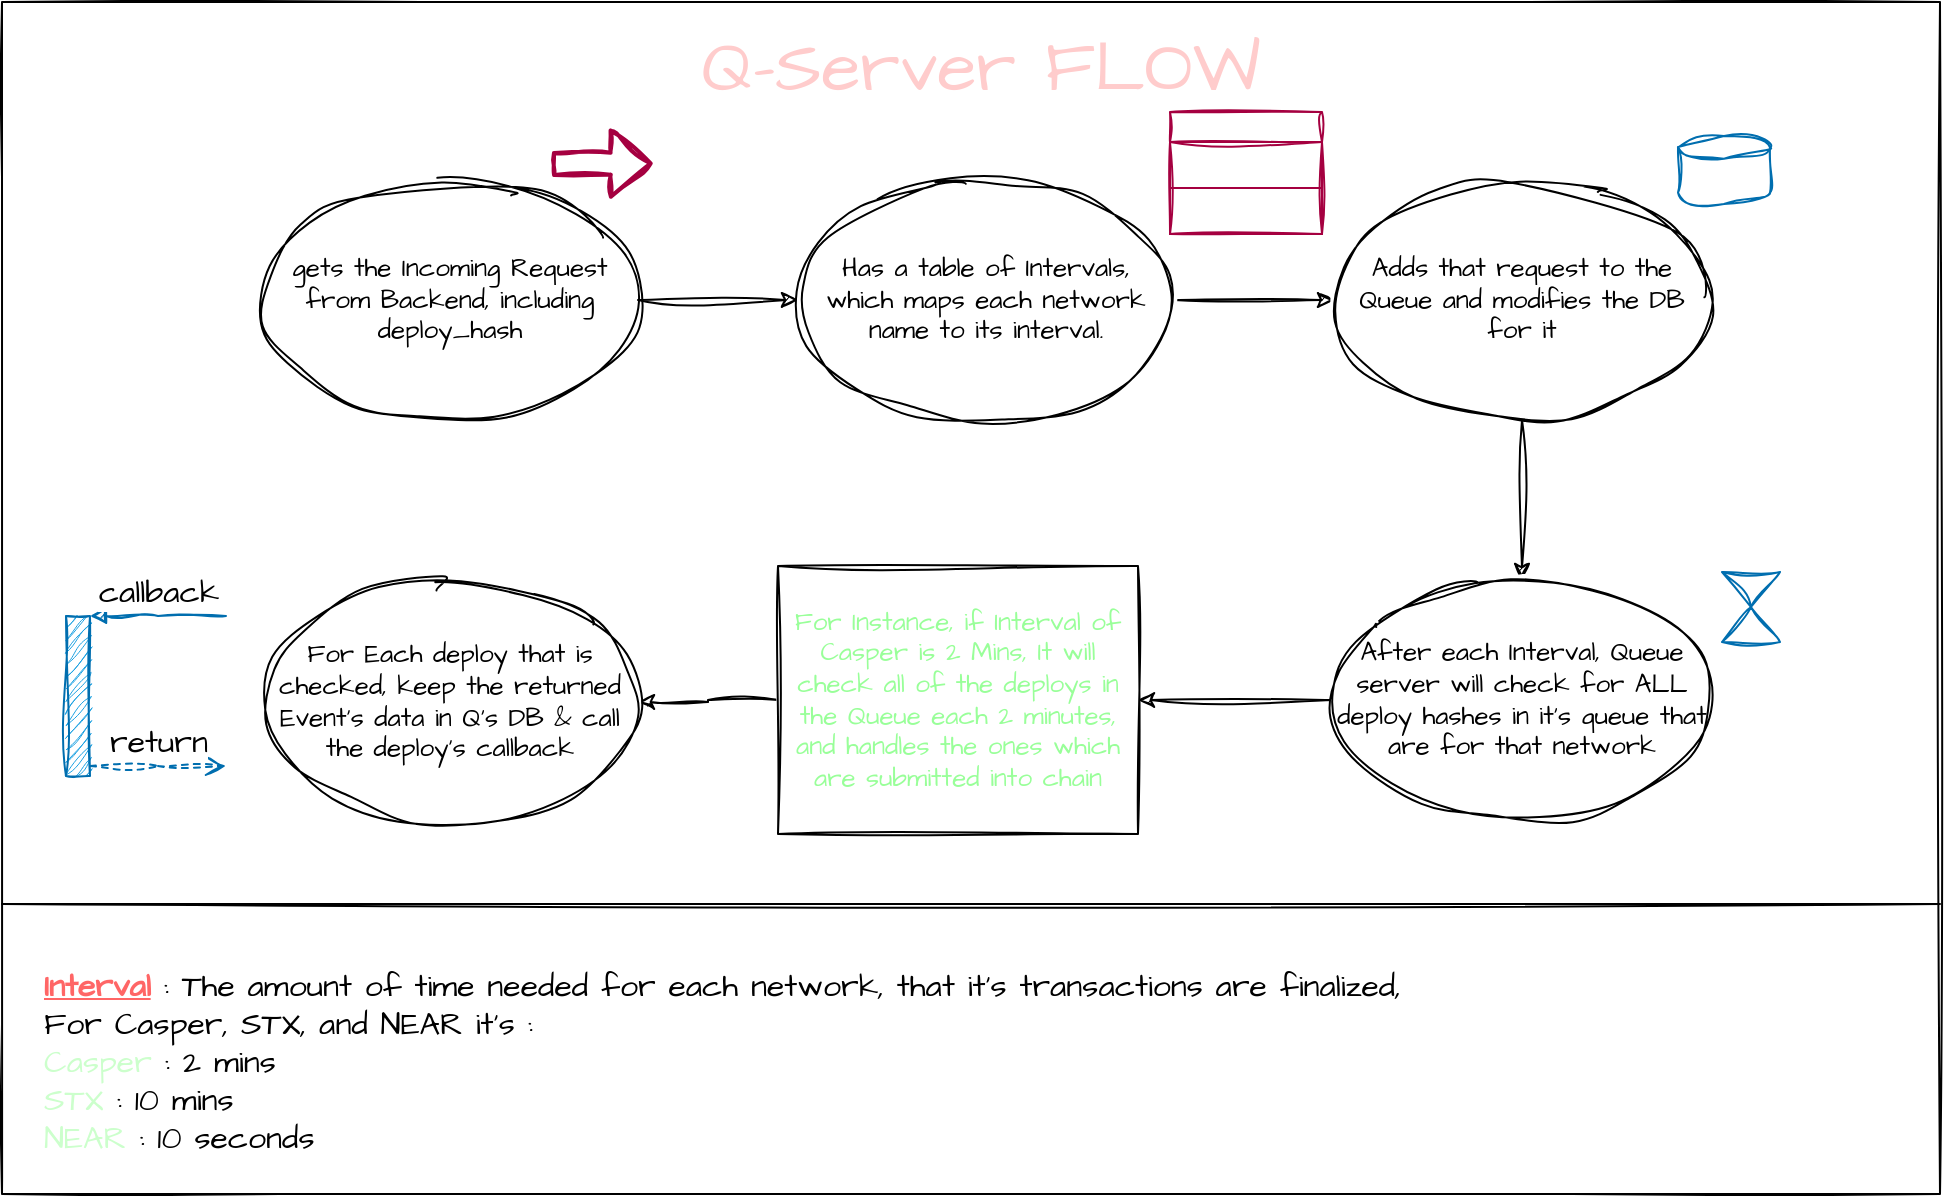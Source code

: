 <mxfile version="21.2.3" type="github">
  <diagram name="Page-1" id="OLOhkXiSuJ2QiRXnVus5">
    <mxGraphModel dx="1595" dy="630" grid="0" gridSize="10" guides="1" tooltips="1" connect="1" arrows="1" fold="1" page="0" pageScale="1" pageWidth="827" pageHeight="1169" math="0" shadow="0">
      <root>
        <mxCell id="0" />
        <mxCell id="1" parent="0" />
        <mxCell id="kt9dFIgQAJ27Sunk41An-1" value="" style="rounded=0;whiteSpace=wrap;html=1;sketch=1;hachureGap=4;jiggle=2;curveFitting=1;fontFamily=Architects Daughter;fontSource=https%3A%2F%2Ffonts.googleapis.com%2Fcss%3Ffamily%3DArchitects%2BDaughter;fontSize=20;" vertex="1" parent="1">
          <mxGeometry x="-151" y="18" width="969" height="596" as="geometry" />
        </mxCell>
        <mxCell id="kt9dFIgQAJ27Sunk41An-2" value="Q-Server FLOW" style="text;html=1;align=center;verticalAlign=middle;resizable=0;points=[];autosize=1;strokeColor=none;fillColor=none;fontSize=36;fontFamily=Architects Daughter;fontColor=#FFCCCC;" vertex="1" parent="1">
          <mxGeometry x="188.5" y="23" width="298" height="55" as="geometry" />
        </mxCell>
        <mxCell id="kt9dFIgQAJ27Sunk41An-5" value="" style="edgeStyle=orthogonalEdgeStyle;rounded=0;sketch=1;hachureGap=4;jiggle=2;curveFitting=1;orthogonalLoop=1;jettySize=auto;html=1;fontFamily=Architects Daughter;fontSource=https%3A%2F%2Ffonts.googleapis.com%2Fcss%3Ffamily%3DArchitects%2BDaughter;fontSize=16;" edge="1" parent="1" source="kt9dFIgQAJ27Sunk41An-3" target="kt9dFIgQAJ27Sunk41An-4">
          <mxGeometry relative="1" as="geometry" />
        </mxCell>
        <mxCell id="kt9dFIgQAJ27Sunk41An-3" value="&lt;font style=&quot;font-size: 13px;&quot;&gt;gets the Incoming Request from Backend, including deploy_hash&lt;/font&gt;" style="ellipse;whiteSpace=wrap;html=1;sketch=1;hachureGap=4;jiggle=2;curveFitting=1;fontFamily=Architects Daughter;fontSource=https%3A%2F%2Ffonts.googleapis.com%2Fcss%3Ffamily%3DArchitects%2BDaughter;fontSize=13;" vertex="1" parent="1">
          <mxGeometry x="-21" y="107" width="188" height="120" as="geometry" />
        </mxCell>
        <mxCell id="kt9dFIgQAJ27Sunk41An-7" value="" style="edgeStyle=orthogonalEdgeStyle;rounded=0;sketch=1;hachureGap=4;jiggle=2;curveFitting=1;orthogonalLoop=1;jettySize=auto;html=1;fontFamily=Architects Daughter;fontSource=https%3A%2F%2Ffonts.googleapis.com%2Fcss%3Ffamily%3DArchitects%2BDaughter;fontSize=16;" edge="1" parent="1" source="kt9dFIgQAJ27Sunk41An-4" target="kt9dFIgQAJ27Sunk41An-6">
          <mxGeometry relative="1" as="geometry" />
        </mxCell>
        <mxCell id="kt9dFIgQAJ27Sunk41An-4" value="&lt;font style=&quot;font-size: 13px;&quot;&gt;Has a table of Intervals, &lt;br&gt;which maps each network name to its interval.&lt;/font&gt;" style="ellipse;whiteSpace=wrap;html=1;sketch=1;hachureGap=4;jiggle=2;curveFitting=1;fontFamily=Architects Daughter;fontSource=https%3A%2F%2Ffonts.googleapis.com%2Fcss%3Ffamily%3DArchitects%2BDaughter;fontSize=13;" vertex="1" parent="1">
          <mxGeometry x="247" y="107" width="188" height="120" as="geometry" />
        </mxCell>
        <mxCell id="kt9dFIgQAJ27Sunk41An-9" value="" style="edgeStyle=orthogonalEdgeStyle;rounded=0;sketch=1;hachureGap=4;jiggle=2;curveFitting=1;orthogonalLoop=1;jettySize=auto;html=1;fontFamily=Architects Daughter;fontSource=https%3A%2F%2Ffonts.googleapis.com%2Fcss%3Ffamily%3DArchitects%2BDaughter;fontSize=16;" edge="1" parent="1" source="kt9dFIgQAJ27Sunk41An-6" target="kt9dFIgQAJ27Sunk41An-8">
          <mxGeometry relative="1" as="geometry" />
        </mxCell>
        <mxCell id="kt9dFIgQAJ27Sunk41An-6" value="Adds that request to the Queue and modifies the DB for it" style="ellipse;whiteSpace=wrap;html=1;sketch=1;hachureGap=4;jiggle=2;curveFitting=1;fontFamily=Architects Daughter;fontSource=https%3A%2F%2Ffonts.googleapis.com%2Fcss%3Ffamily%3DArchitects%2BDaughter;fontSize=13;" vertex="1" parent="1">
          <mxGeometry x="515" y="107" width="188" height="120" as="geometry" />
        </mxCell>
        <mxCell id="kt9dFIgQAJ27Sunk41An-11" value="" style="edgeStyle=orthogonalEdgeStyle;rounded=0;sketch=1;hachureGap=4;jiggle=2;curveFitting=1;orthogonalLoop=1;jettySize=auto;html=1;fontFamily=Architects Daughter;fontSource=https%3A%2F%2Ffonts.googleapis.com%2Fcss%3Ffamily%3DArchitects%2BDaughter;fontSize=16;" edge="1" parent="1" source="kt9dFIgQAJ27Sunk41An-8" target="kt9dFIgQAJ27Sunk41An-10">
          <mxGeometry relative="1" as="geometry" />
        </mxCell>
        <mxCell id="kt9dFIgQAJ27Sunk41An-8" value="After each Interval, Queue server will check for ALL deploy hashes in it&#39;s queue that are for that network" style="ellipse;whiteSpace=wrap;html=1;sketch=1;hachureGap=4;jiggle=2;curveFitting=1;fontFamily=Architects Daughter;fontSource=https%3A%2F%2Ffonts.googleapis.com%2Fcss%3Ffamily%3DArchitects%2BDaughter;fontSize=13;" vertex="1" parent="1">
          <mxGeometry x="515" y="307" width="188" height="120" as="geometry" />
        </mxCell>
        <mxCell id="kt9dFIgQAJ27Sunk41An-15" style="edgeStyle=orthogonalEdgeStyle;rounded=0;sketch=1;hachureGap=4;jiggle=2;curveFitting=1;orthogonalLoop=1;jettySize=auto;html=1;entryX=1;entryY=0.5;entryDx=0;entryDy=0;fontFamily=Architects Daughter;fontSource=https%3A%2F%2Ffonts.googleapis.com%2Fcss%3Ffamily%3DArchitects%2BDaughter;fontSize=16;" edge="1" parent="1" source="kt9dFIgQAJ27Sunk41An-10" target="kt9dFIgQAJ27Sunk41An-14">
          <mxGeometry relative="1" as="geometry" />
        </mxCell>
        <mxCell id="kt9dFIgQAJ27Sunk41An-10" value="&lt;font color=&quot;#99ff99&quot;&gt;For Instance, if Interval of Casper is 2 Mins, It will check all of the deploys in the Queue each 2 minutes, and handles the ones which are submitted into chain&lt;/font&gt;" style="whiteSpace=wrap;html=1;fontSize=13;fontFamily=Architects Daughter;sketch=1;hachureGap=4;jiggle=2;curveFitting=1;fontSource=https%3A%2F%2Ffonts.googleapis.com%2Fcss%3Ffamily%3DArchitects%2BDaughter;" vertex="1" parent="1">
          <mxGeometry x="237" y="300" width="180" height="134" as="geometry" />
        </mxCell>
        <mxCell id="kt9dFIgQAJ27Sunk41An-12" value="" style="endArrow=none;html=1;rounded=0;sketch=1;hachureGap=4;jiggle=2;curveFitting=1;fontFamily=Architects Daughter;fontSource=https%3A%2F%2Ffonts.googleapis.com%2Fcss%3Ffamily%3DArchitects%2BDaughter;fontSize=16;exitX=0;exitY=0.75;exitDx=0;exitDy=0;entryX=1;entryY=0.75;entryDx=0;entryDy=0;" edge="1" parent="1">
          <mxGeometry width="50" height="50" relative="1" as="geometry">
            <mxPoint x="-151" y="469" as="sourcePoint" />
            <mxPoint x="818" y="469" as="targetPoint" />
          </mxGeometry>
        </mxCell>
        <mxCell id="kt9dFIgQAJ27Sunk41An-13" value="&lt;font color=&quot;#ff6666&quot;&gt;&lt;b&gt;&lt;u&gt;Interval&lt;/u&gt;&lt;/b&gt; &lt;/font&gt;: The amount of time needed for each network, that it&#39;s transactions are finalized, &lt;br style=&quot;font-size: 16px;&quot;&gt;For Casper, STX, and NEAR it&#39;s :&amp;nbsp;&lt;br style=&quot;font-size: 16px;&quot;&gt;&lt;font color=&quot;#ccffcc&quot;&gt;Casper &lt;/font&gt;: 2 mins&lt;br style=&quot;font-size: 16px;&quot;&gt;&lt;font color=&quot;#ccffcc&quot;&gt;STX &lt;/font&gt;: 10 mins&lt;br style=&quot;font-size: 16px;&quot;&gt;&lt;div style=&quot;font-size: 16px;&quot;&gt;&lt;span style=&quot;background-color: initial; font-size: 16px;&quot;&gt;&lt;font color=&quot;#ccffcc&quot;&gt;NEAR &lt;/font&gt;: 10 seconds&lt;/span&gt;&lt;/div&gt;" style="text;html=1;align=left;verticalAlign=middle;resizable=0;points=[];autosize=1;strokeColor=none;fillColor=none;fontSize=16;fontFamily=Architects Daughter;" vertex="1" parent="1">
          <mxGeometry x="-132" y="494" width="696" height="108" as="geometry" />
        </mxCell>
        <mxCell id="kt9dFIgQAJ27Sunk41An-14" value="For Each deploy that is checked, keep the returned Event&#39;s data in Q&#39;s DB &amp;amp; call the deploy&#39;s callback" style="ellipse;whiteSpace=wrap;html=1;sketch=1;hachureGap=4;jiggle=2;curveFitting=1;fontFamily=Architects Daughter;fontSource=https%3A%2F%2Ffonts.googleapis.com%2Fcss%3Ffamily%3DArchitects%2BDaughter;fontSize=13;" vertex="1" parent="1">
          <mxGeometry x="-21" y="308" width="188" height="120" as="geometry" />
        </mxCell>
        <mxCell id="kt9dFIgQAJ27Sunk41An-16" value="" style="shape=flexArrow;endArrow=classic;html=1;rounded=0;sketch=1;hachureGap=4;jiggle=2;curveFitting=1;fontFamily=Architects Daughter;fontSource=https%3A%2F%2Ffonts.googleapis.com%2Fcss%3Ffamily%3DArchitects%2BDaughter;fontSize=16;entryX=0.15;entryY=0.169;entryDx=0;entryDy=0;entryPerimeter=0;fillColor=none;strokeColor=#A50040;strokeWidth=2;" edge="1" parent="1">
          <mxGeometry width="50" height="50" relative="1" as="geometry">
            <mxPoint x="124" y="99" as="sourcePoint" />
            <mxPoint x="174.35" y="98.724" as="targetPoint" />
          </mxGeometry>
        </mxCell>
        <mxCell id="kt9dFIgQAJ27Sunk41An-17" value="List" style="swimlane;fontStyle=0;childLayout=stackLayout;horizontal=1;startSize=15;horizontalStack=0;resizeParent=1;resizeParentMax=0;resizeLast=0;collapsible=1;marginBottom=0;whiteSpace=wrap;html=1;sketch=1;hachureGap=4;jiggle=2;curveFitting=1;fontFamily=Architects Daughter;fontSource=https%3A%2F%2Ffonts.googleapis.com%2Fcss%3Ffamily%3DArchitects%2BDaughter;fontSize=11;fillColor=none;fontColor=#ffffff;strokeColor=#A50040;" vertex="1" parent="1">
          <mxGeometry x="433" y="73" width="76" height="61" as="geometry" />
        </mxCell>
        <mxCell id="kt9dFIgQAJ27Sunk41An-18" value="Casper : 2m" style="text;strokeColor=#A50040;fillColor=none;align=left;verticalAlign=middle;spacingLeft=4;spacingRight=4;overflow=hidden;points=[[0,0.5],[1,0.5]];portConstraint=eastwest;rotatable=0;whiteSpace=wrap;html=1;fontSize=11;fontFamily=Architects Daughter;fontColor=#ffffff;" vertex="1" parent="kt9dFIgQAJ27Sunk41An-17">
          <mxGeometry y="15" width="76" height="23" as="geometry" />
        </mxCell>
        <mxCell id="kt9dFIgQAJ27Sunk41An-19" value="&lt;font style=&quot;font-size: 15px;&quot;&gt;...&lt;/font&gt;" style="text;strokeColor=#A50040;fillColor=none;align=center;verticalAlign=middle;spacingLeft=4;spacingRight=4;overflow=hidden;points=[[0,0.5],[1,0.5]];portConstraint=eastwest;rotatable=0;whiteSpace=wrap;html=1;fontSize=11;fontFamily=Architects Daughter;fontColor=#ffffff;" vertex="1" parent="kt9dFIgQAJ27Sunk41An-17">
          <mxGeometry y="38" width="76" height="23" as="geometry" />
        </mxCell>
        <mxCell id="kt9dFIgQAJ27Sunk41An-23" value="+" style="strokeWidth=1;html=1;shape=mxgraph.flowchart.database;whiteSpace=wrap;sketch=1;hachureGap=4;jiggle=2;curveFitting=1;fontFamily=Architects Daughter;fontSource=https%3A%2F%2Ffonts.googleapis.com%2Fcss%3Ffamily%3DArchitects%2BDaughter;fontSize=20;fillColor=none;fontColor=#ffffff;strokeColor=#006EAF;" vertex="1" parent="1">
          <mxGeometry x="687" y="85" width="46" height="34" as="geometry" />
        </mxCell>
        <mxCell id="kt9dFIgQAJ27Sunk41An-24" value="" style="shape=collate;html=1;sketch=1;hachureGap=4;jiggle=2;curveFitting=1;fontFamily=Architects Daughter;fontSource=https%3A%2F%2Ffonts.googleapis.com%2Fcss%3Ffamily%3DArchitects%2BDaughter;fontSize=20;fillColor=none;fontColor=#ffffff;strokeColor=#006EAF;" vertex="1" parent="1">
          <mxGeometry x="709" y="303" width="29" height="35" as="geometry" />
        </mxCell>
        <mxCell id="kt9dFIgQAJ27Sunk41An-29" value="" style="html=1;points=[];perimeter=orthogonalPerimeter;outlineConnect=0;targetShapes=umlLifeline;portConstraint=eastwest;newEdgeStyle={&quot;edgeStyle&quot;:&quot;elbowEdgeStyle&quot;,&quot;elbow&quot;:&quot;vertical&quot;,&quot;curved&quot;:0,&quot;rounded&quot;:0};sketch=1;hachureGap=4;jiggle=2;curveFitting=1;fontFamily=Architects Daughter;fontSource=https%3A%2F%2Ffonts.googleapis.com%2Fcss%3Ffamily%3DArchitects%2BDaughter;fontSize=20;fillColor=#1ba1e2;fontColor=#ffffff;strokeColor=#006EAF;" vertex="1" parent="1">
          <mxGeometry x="-119" y="325" width="12" height="80" as="geometry" />
        </mxCell>
        <mxCell id="kt9dFIgQAJ27Sunk41An-30" value="callback" style="html=1;verticalAlign=bottom;endArrow=block;edgeStyle=elbowEdgeStyle;elbow=vertical;curved=0;rounded=0;sketch=1;hachureGap=4;jiggle=2;curveFitting=1;fontFamily=Architects Daughter;fontSource=https%3A%2F%2Ffonts.googleapis.com%2Fcss%3Ffamily%3DArchitects%2BDaughter;fontSize=16;fillColor=#1ba1e2;strokeColor=#006EAF;" edge="1" target="kt9dFIgQAJ27Sunk41An-29" parent="1">
          <mxGeometry relative="1" as="geometry">
            <mxPoint x="-39" y="325" as="sourcePoint" />
          </mxGeometry>
        </mxCell>
        <mxCell id="kt9dFIgQAJ27Sunk41An-31" value="return" style="html=1;verticalAlign=bottom;endArrow=open;dashed=1;endSize=8;edgeStyle=elbowEdgeStyle;elbow=vertical;curved=0;rounded=0;sketch=1;hachureGap=4;jiggle=2;curveFitting=1;fontFamily=Architects Daughter;fontSource=https%3A%2F%2Ffonts.googleapis.com%2Fcss%3Ffamily%3DArchitects%2BDaughter;fontSize=16;fillColor=#1ba1e2;strokeColor=#006EAF;" edge="1" source="kt9dFIgQAJ27Sunk41An-29" parent="1">
          <mxGeometry relative="1" as="geometry">
            <mxPoint x="-39" y="400" as="targetPoint" />
          </mxGeometry>
        </mxCell>
      </root>
    </mxGraphModel>
  </diagram>
</mxfile>
